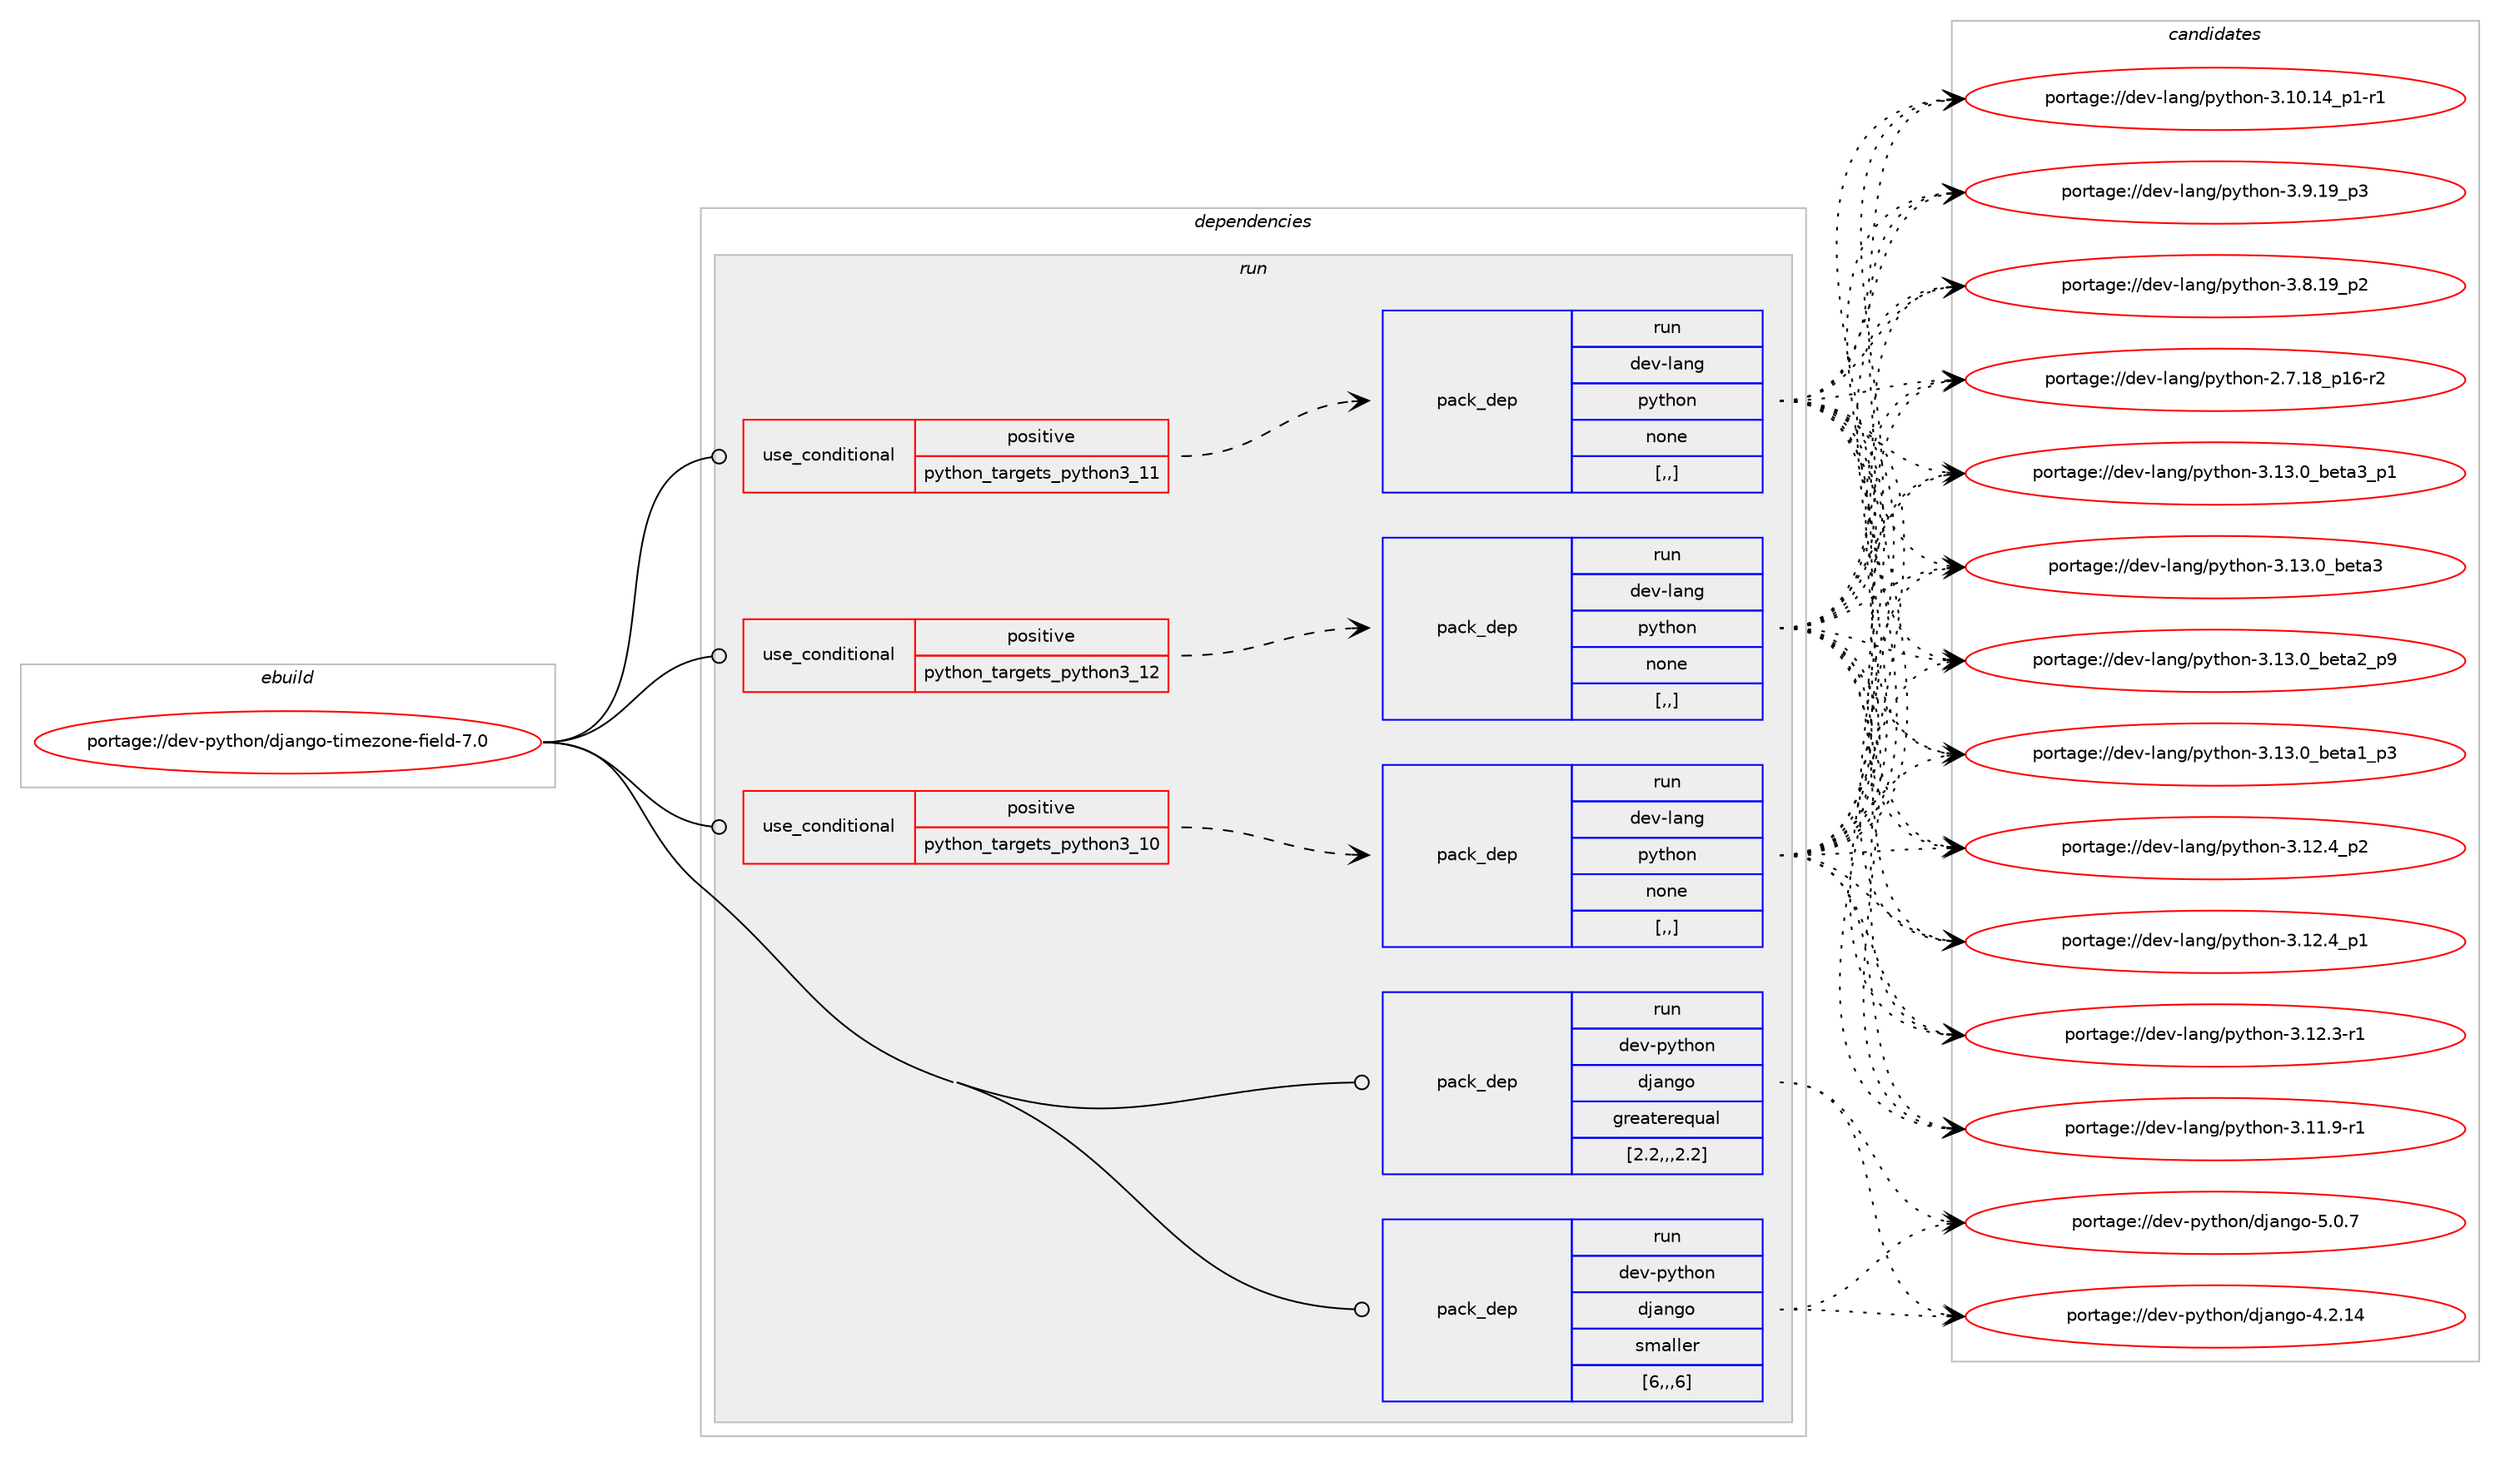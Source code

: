digraph prolog {

# *************
# Graph options
# *************

newrank=true;
concentrate=true;
compound=true;
graph [rankdir=LR,fontname=Helvetica,fontsize=10,ranksep=1.5];#, ranksep=2.5, nodesep=0.2];
edge  [arrowhead=vee];
node  [fontname=Helvetica,fontsize=10];

# **********
# The ebuild
# **********

subgraph cluster_leftcol {
color=gray;
label=<<i>ebuild</i>>;
id [label="portage://dev-python/django-timezone-field-7.0", color=red, width=4, href="../dev-python/django-timezone-field-7.0.svg"];
}

# ****************
# The dependencies
# ****************

subgraph cluster_midcol {
color=gray;
label=<<i>dependencies</i>>;
subgraph cluster_compile {
fillcolor="#eeeeee";
style=filled;
label=<<i>compile</i>>;
}
subgraph cluster_compileandrun {
fillcolor="#eeeeee";
style=filled;
label=<<i>compile and run</i>>;
}
subgraph cluster_run {
fillcolor="#eeeeee";
style=filled;
label=<<i>run</i>>;
subgraph cond32274 {
dependency144923 [label=<<TABLE BORDER="0" CELLBORDER="1" CELLSPACING="0" CELLPADDING="4"><TR><TD ROWSPAN="3" CELLPADDING="10">use_conditional</TD></TR><TR><TD>positive</TD></TR><TR><TD>python_targets_python3_10</TD></TR></TABLE>>, shape=none, color=red];
subgraph pack111403 {
dependency144924 [label=<<TABLE BORDER="0" CELLBORDER="1" CELLSPACING="0" CELLPADDING="4" WIDTH="220"><TR><TD ROWSPAN="6" CELLPADDING="30">pack_dep</TD></TR><TR><TD WIDTH="110">run</TD></TR><TR><TD>dev-lang</TD></TR><TR><TD>python</TD></TR><TR><TD>none</TD></TR><TR><TD>[,,]</TD></TR></TABLE>>, shape=none, color=blue];
}
dependency144923:e -> dependency144924:w [weight=20,style="dashed",arrowhead="vee"];
}
id:e -> dependency144923:w [weight=20,style="solid",arrowhead="odot"];
subgraph cond32275 {
dependency144925 [label=<<TABLE BORDER="0" CELLBORDER="1" CELLSPACING="0" CELLPADDING="4"><TR><TD ROWSPAN="3" CELLPADDING="10">use_conditional</TD></TR><TR><TD>positive</TD></TR><TR><TD>python_targets_python3_11</TD></TR></TABLE>>, shape=none, color=red];
subgraph pack111404 {
dependency144926 [label=<<TABLE BORDER="0" CELLBORDER="1" CELLSPACING="0" CELLPADDING="4" WIDTH="220"><TR><TD ROWSPAN="6" CELLPADDING="30">pack_dep</TD></TR><TR><TD WIDTH="110">run</TD></TR><TR><TD>dev-lang</TD></TR><TR><TD>python</TD></TR><TR><TD>none</TD></TR><TR><TD>[,,]</TD></TR></TABLE>>, shape=none, color=blue];
}
dependency144925:e -> dependency144926:w [weight=20,style="dashed",arrowhead="vee"];
}
id:e -> dependency144925:w [weight=20,style="solid",arrowhead="odot"];
subgraph cond32276 {
dependency144927 [label=<<TABLE BORDER="0" CELLBORDER="1" CELLSPACING="0" CELLPADDING="4"><TR><TD ROWSPAN="3" CELLPADDING="10">use_conditional</TD></TR><TR><TD>positive</TD></TR><TR><TD>python_targets_python3_12</TD></TR></TABLE>>, shape=none, color=red];
subgraph pack111405 {
dependency144928 [label=<<TABLE BORDER="0" CELLBORDER="1" CELLSPACING="0" CELLPADDING="4" WIDTH="220"><TR><TD ROWSPAN="6" CELLPADDING="30">pack_dep</TD></TR><TR><TD WIDTH="110">run</TD></TR><TR><TD>dev-lang</TD></TR><TR><TD>python</TD></TR><TR><TD>none</TD></TR><TR><TD>[,,]</TD></TR></TABLE>>, shape=none, color=blue];
}
dependency144927:e -> dependency144928:w [weight=20,style="dashed",arrowhead="vee"];
}
id:e -> dependency144927:w [weight=20,style="solid",arrowhead="odot"];
subgraph pack111406 {
dependency144929 [label=<<TABLE BORDER="0" CELLBORDER="1" CELLSPACING="0" CELLPADDING="4" WIDTH="220"><TR><TD ROWSPAN="6" CELLPADDING="30">pack_dep</TD></TR><TR><TD WIDTH="110">run</TD></TR><TR><TD>dev-python</TD></TR><TR><TD>django</TD></TR><TR><TD>greaterequal</TD></TR><TR><TD>[2.2,,,2.2]</TD></TR></TABLE>>, shape=none, color=blue];
}
id:e -> dependency144929:w [weight=20,style="solid",arrowhead="odot"];
subgraph pack111407 {
dependency144930 [label=<<TABLE BORDER="0" CELLBORDER="1" CELLSPACING="0" CELLPADDING="4" WIDTH="220"><TR><TD ROWSPAN="6" CELLPADDING="30">pack_dep</TD></TR><TR><TD WIDTH="110">run</TD></TR><TR><TD>dev-python</TD></TR><TR><TD>django</TD></TR><TR><TD>smaller</TD></TR><TR><TD>[6,,,6]</TD></TR></TABLE>>, shape=none, color=blue];
}
id:e -> dependency144930:w [weight=20,style="solid",arrowhead="odot"];
}
}

# **************
# The candidates
# **************

subgraph cluster_choices {
rank=same;
color=gray;
label=<<i>candidates</i>>;

subgraph choice111403 {
color=black;
nodesep=1;
choice10010111845108971101034711212111610411111045514649514648959810111697519511249 [label="portage://dev-lang/python-3.13.0_beta3_p1", color=red, width=4,href="../dev-lang/python-3.13.0_beta3_p1.svg"];
choice1001011184510897110103471121211161041111104551464951464895981011169751 [label="portage://dev-lang/python-3.13.0_beta3", color=red, width=4,href="../dev-lang/python-3.13.0_beta3.svg"];
choice10010111845108971101034711212111610411111045514649514648959810111697509511257 [label="portage://dev-lang/python-3.13.0_beta2_p9", color=red, width=4,href="../dev-lang/python-3.13.0_beta2_p9.svg"];
choice10010111845108971101034711212111610411111045514649514648959810111697499511251 [label="portage://dev-lang/python-3.13.0_beta1_p3", color=red, width=4,href="../dev-lang/python-3.13.0_beta1_p3.svg"];
choice100101118451089711010347112121116104111110455146495046529511250 [label="portage://dev-lang/python-3.12.4_p2", color=red, width=4,href="../dev-lang/python-3.12.4_p2.svg"];
choice100101118451089711010347112121116104111110455146495046529511249 [label="portage://dev-lang/python-3.12.4_p1", color=red, width=4,href="../dev-lang/python-3.12.4_p1.svg"];
choice100101118451089711010347112121116104111110455146495046514511449 [label="portage://dev-lang/python-3.12.3-r1", color=red, width=4,href="../dev-lang/python-3.12.3-r1.svg"];
choice100101118451089711010347112121116104111110455146494946574511449 [label="portage://dev-lang/python-3.11.9-r1", color=red, width=4,href="../dev-lang/python-3.11.9-r1.svg"];
choice100101118451089711010347112121116104111110455146494846495295112494511449 [label="portage://dev-lang/python-3.10.14_p1-r1", color=red, width=4,href="../dev-lang/python-3.10.14_p1-r1.svg"];
choice100101118451089711010347112121116104111110455146574649579511251 [label="portage://dev-lang/python-3.9.19_p3", color=red, width=4,href="../dev-lang/python-3.9.19_p3.svg"];
choice100101118451089711010347112121116104111110455146564649579511250 [label="portage://dev-lang/python-3.8.19_p2", color=red, width=4,href="../dev-lang/python-3.8.19_p2.svg"];
choice100101118451089711010347112121116104111110455046554649569511249544511450 [label="portage://dev-lang/python-2.7.18_p16-r2", color=red, width=4,href="../dev-lang/python-2.7.18_p16-r2.svg"];
dependency144924:e -> choice10010111845108971101034711212111610411111045514649514648959810111697519511249:w [style=dotted,weight="100"];
dependency144924:e -> choice1001011184510897110103471121211161041111104551464951464895981011169751:w [style=dotted,weight="100"];
dependency144924:e -> choice10010111845108971101034711212111610411111045514649514648959810111697509511257:w [style=dotted,weight="100"];
dependency144924:e -> choice10010111845108971101034711212111610411111045514649514648959810111697499511251:w [style=dotted,weight="100"];
dependency144924:e -> choice100101118451089711010347112121116104111110455146495046529511250:w [style=dotted,weight="100"];
dependency144924:e -> choice100101118451089711010347112121116104111110455146495046529511249:w [style=dotted,weight="100"];
dependency144924:e -> choice100101118451089711010347112121116104111110455146495046514511449:w [style=dotted,weight="100"];
dependency144924:e -> choice100101118451089711010347112121116104111110455146494946574511449:w [style=dotted,weight="100"];
dependency144924:e -> choice100101118451089711010347112121116104111110455146494846495295112494511449:w [style=dotted,weight="100"];
dependency144924:e -> choice100101118451089711010347112121116104111110455146574649579511251:w [style=dotted,weight="100"];
dependency144924:e -> choice100101118451089711010347112121116104111110455146564649579511250:w [style=dotted,weight="100"];
dependency144924:e -> choice100101118451089711010347112121116104111110455046554649569511249544511450:w [style=dotted,weight="100"];
}
subgraph choice111404 {
color=black;
nodesep=1;
choice10010111845108971101034711212111610411111045514649514648959810111697519511249 [label="portage://dev-lang/python-3.13.0_beta3_p1", color=red, width=4,href="../dev-lang/python-3.13.0_beta3_p1.svg"];
choice1001011184510897110103471121211161041111104551464951464895981011169751 [label="portage://dev-lang/python-3.13.0_beta3", color=red, width=4,href="../dev-lang/python-3.13.0_beta3.svg"];
choice10010111845108971101034711212111610411111045514649514648959810111697509511257 [label="portage://dev-lang/python-3.13.0_beta2_p9", color=red, width=4,href="../dev-lang/python-3.13.0_beta2_p9.svg"];
choice10010111845108971101034711212111610411111045514649514648959810111697499511251 [label="portage://dev-lang/python-3.13.0_beta1_p3", color=red, width=4,href="../dev-lang/python-3.13.0_beta1_p3.svg"];
choice100101118451089711010347112121116104111110455146495046529511250 [label="portage://dev-lang/python-3.12.4_p2", color=red, width=4,href="../dev-lang/python-3.12.4_p2.svg"];
choice100101118451089711010347112121116104111110455146495046529511249 [label="portage://dev-lang/python-3.12.4_p1", color=red, width=4,href="../dev-lang/python-3.12.4_p1.svg"];
choice100101118451089711010347112121116104111110455146495046514511449 [label="portage://dev-lang/python-3.12.3-r1", color=red, width=4,href="../dev-lang/python-3.12.3-r1.svg"];
choice100101118451089711010347112121116104111110455146494946574511449 [label="portage://dev-lang/python-3.11.9-r1", color=red, width=4,href="../dev-lang/python-3.11.9-r1.svg"];
choice100101118451089711010347112121116104111110455146494846495295112494511449 [label="portage://dev-lang/python-3.10.14_p1-r1", color=red, width=4,href="../dev-lang/python-3.10.14_p1-r1.svg"];
choice100101118451089711010347112121116104111110455146574649579511251 [label="portage://dev-lang/python-3.9.19_p3", color=red, width=4,href="../dev-lang/python-3.9.19_p3.svg"];
choice100101118451089711010347112121116104111110455146564649579511250 [label="portage://dev-lang/python-3.8.19_p2", color=red, width=4,href="../dev-lang/python-3.8.19_p2.svg"];
choice100101118451089711010347112121116104111110455046554649569511249544511450 [label="portage://dev-lang/python-2.7.18_p16-r2", color=red, width=4,href="../dev-lang/python-2.7.18_p16-r2.svg"];
dependency144926:e -> choice10010111845108971101034711212111610411111045514649514648959810111697519511249:w [style=dotted,weight="100"];
dependency144926:e -> choice1001011184510897110103471121211161041111104551464951464895981011169751:w [style=dotted,weight="100"];
dependency144926:e -> choice10010111845108971101034711212111610411111045514649514648959810111697509511257:w [style=dotted,weight="100"];
dependency144926:e -> choice10010111845108971101034711212111610411111045514649514648959810111697499511251:w [style=dotted,weight="100"];
dependency144926:e -> choice100101118451089711010347112121116104111110455146495046529511250:w [style=dotted,weight="100"];
dependency144926:e -> choice100101118451089711010347112121116104111110455146495046529511249:w [style=dotted,weight="100"];
dependency144926:e -> choice100101118451089711010347112121116104111110455146495046514511449:w [style=dotted,weight="100"];
dependency144926:e -> choice100101118451089711010347112121116104111110455146494946574511449:w [style=dotted,weight="100"];
dependency144926:e -> choice100101118451089711010347112121116104111110455146494846495295112494511449:w [style=dotted,weight="100"];
dependency144926:e -> choice100101118451089711010347112121116104111110455146574649579511251:w [style=dotted,weight="100"];
dependency144926:e -> choice100101118451089711010347112121116104111110455146564649579511250:w [style=dotted,weight="100"];
dependency144926:e -> choice100101118451089711010347112121116104111110455046554649569511249544511450:w [style=dotted,weight="100"];
}
subgraph choice111405 {
color=black;
nodesep=1;
choice10010111845108971101034711212111610411111045514649514648959810111697519511249 [label="portage://dev-lang/python-3.13.0_beta3_p1", color=red, width=4,href="../dev-lang/python-3.13.0_beta3_p1.svg"];
choice1001011184510897110103471121211161041111104551464951464895981011169751 [label="portage://dev-lang/python-3.13.0_beta3", color=red, width=4,href="../dev-lang/python-3.13.0_beta3.svg"];
choice10010111845108971101034711212111610411111045514649514648959810111697509511257 [label="portage://dev-lang/python-3.13.0_beta2_p9", color=red, width=4,href="../dev-lang/python-3.13.0_beta2_p9.svg"];
choice10010111845108971101034711212111610411111045514649514648959810111697499511251 [label="portage://dev-lang/python-3.13.0_beta1_p3", color=red, width=4,href="../dev-lang/python-3.13.0_beta1_p3.svg"];
choice100101118451089711010347112121116104111110455146495046529511250 [label="portage://dev-lang/python-3.12.4_p2", color=red, width=4,href="../dev-lang/python-3.12.4_p2.svg"];
choice100101118451089711010347112121116104111110455146495046529511249 [label="portage://dev-lang/python-3.12.4_p1", color=red, width=4,href="../dev-lang/python-3.12.4_p1.svg"];
choice100101118451089711010347112121116104111110455146495046514511449 [label="portage://dev-lang/python-3.12.3-r1", color=red, width=4,href="../dev-lang/python-3.12.3-r1.svg"];
choice100101118451089711010347112121116104111110455146494946574511449 [label="portage://dev-lang/python-3.11.9-r1", color=red, width=4,href="../dev-lang/python-3.11.9-r1.svg"];
choice100101118451089711010347112121116104111110455146494846495295112494511449 [label="portage://dev-lang/python-3.10.14_p1-r1", color=red, width=4,href="../dev-lang/python-3.10.14_p1-r1.svg"];
choice100101118451089711010347112121116104111110455146574649579511251 [label="portage://dev-lang/python-3.9.19_p3", color=red, width=4,href="../dev-lang/python-3.9.19_p3.svg"];
choice100101118451089711010347112121116104111110455146564649579511250 [label="portage://dev-lang/python-3.8.19_p2", color=red, width=4,href="../dev-lang/python-3.8.19_p2.svg"];
choice100101118451089711010347112121116104111110455046554649569511249544511450 [label="portage://dev-lang/python-2.7.18_p16-r2", color=red, width=4,href="../dev-lang/python-2.7.18_p16-r2.svg"];
dependency144928:e -> choice10010111845108971101034711212111610411111045514649514648959810111697519511249:w [style=dotted,weight="100"];
dependency144928:e -> choice1001011184510897110103471121211161041111104551464951464895981011169751:w [style=dotted,weight="100"];
dependency144928:e -> choice10010111845108971101034711212111610411111045514649514648959810111697509511257:w [style=dotted,weight="100"];
dependency144928:e -> choice10010111845108971101034711212111610411111045514649514648959810111697499511251:w [style=dotted,weight="100"];
dependency144928:e -> choice100101118451089711010347112121116104111110455146495046529511250:w [style=dotted,weight="100"];
dependency144928:e -> choice100101118451089711010347112121116104111110455146495046529511249:w [style=dotted,weight="100"];
dependency144928:e -> choice100101118451089711010347112121116104111110455146495046514511449:w [style=dotted,weight="100"];
dependency144928:e -> choice100101118451089711010347112121116104111110455146494946574511449:w [style=dotted,weight="100"];
dependency144928:e -> choice100101118451089711010347112121116104111110455146494846495295112494511449:w [style=dotted,weight="100"];
dependency144928:e -> choice100101118451089711010347112121116104111110455146574649579511251:w [style=dotted,weight="100"];
dependency144928:e -> choice100101118451089711010347112121116104111110455146564649579511250:w [style=dotted,weight="100"];
dependency144928:e -> choice100101118451089711010347112121116104111110455046554649569511249544511450:w [style=dotted,weight="100"];
}
subgraph choice111406 {
color=black;
nodesep=1;
choice100101118451121211161041111104710010697110103111455346484655 [label="portage://dev-python/django-5.0.7", color=red, width=4,href="../dev-python/django-5.0.7.svg"];
choice10010111845112121116104111110471001069711010311145524650464952 [label="portage://dev-python/django-4.2.14", color=red, width=4,href="../dev-python/django-4.2.14.svg"];
dependency144929:e -> choice100101118451121211161041111104710010697110103111455346484655:w [style=dotted,weight="100"];
dependency144929:e -> choice10010111845112121116104111110471001069711010311145524650464952:w [style=dotted,weight="100"];
}
subgraph choice111407 {
color=black;
nodesep=1;
choice100101118451121211161041111104710010697110103111455346484655 [label="portage://dev-python/django-5.0.7", color=red, width=4,href="../dev-python/django-5.0.7.svg"];
choice10010111845112121116104111110471001069711010311145524650464952 [label="portage://dev-python/django-4.2.14", color=red, width=4,href="../dev-python/django-4.2.14.svg"];
dependency144930:e -> choice100101118451121211161041111104710010697110103111455346484655:w [style=dotted,weight="100"];
dependency144930:e -> choice10010111845112121116104111110471001069711010311145524650464952:w [style=dotted,weight="100"];
}
}

}
